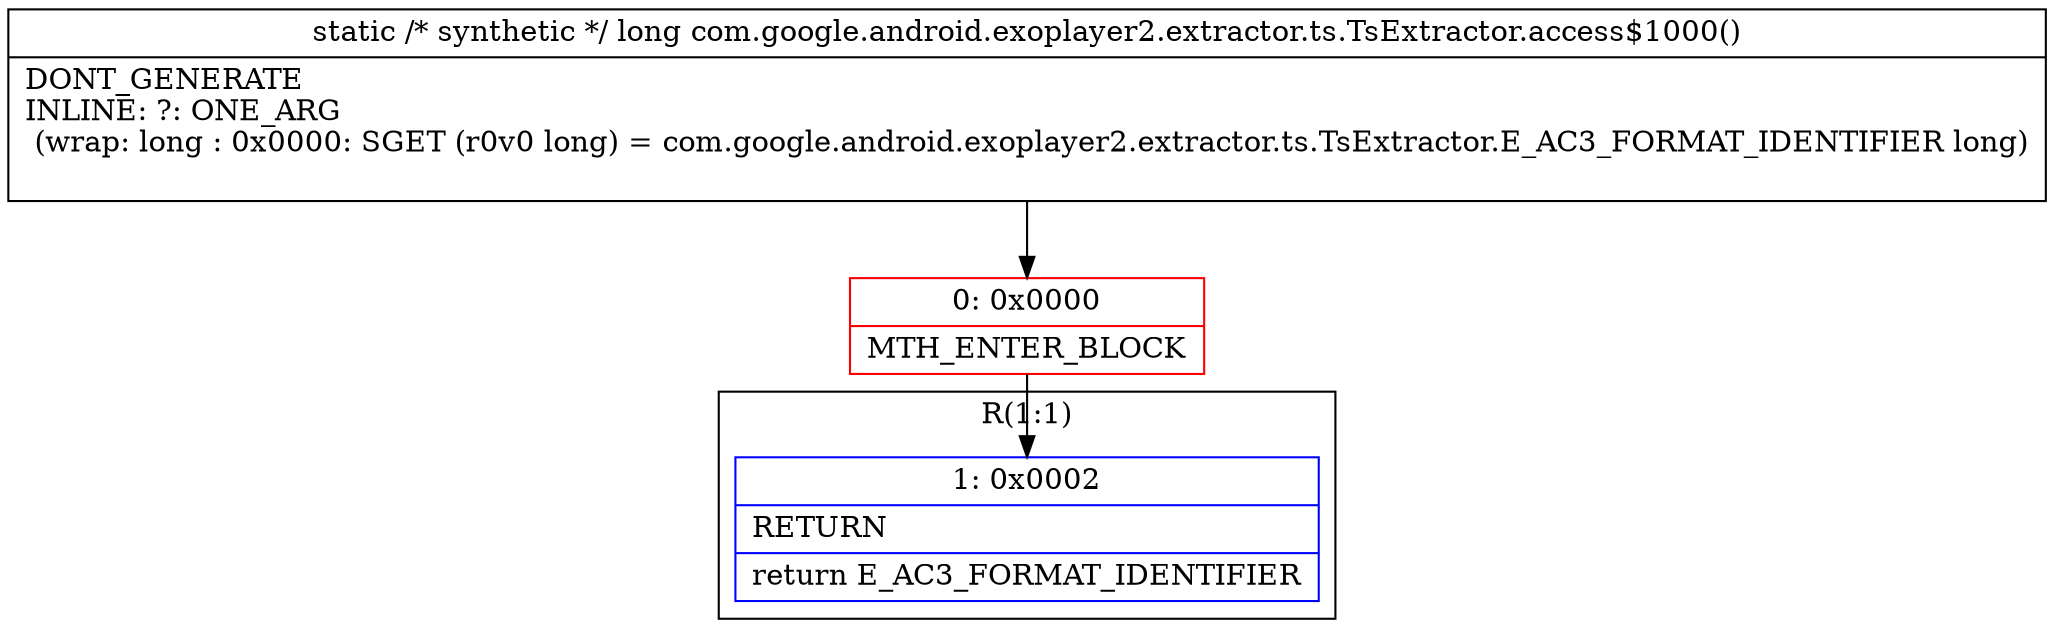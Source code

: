 digraph "CFG forcom.google.android.exoplayer2.extractor.ts.TsExtractor.access$1000()J" {
subgraph cluster_Region_2064113870 {
label = "R(1:1)";
node [shape=record,color=blue];
Node_1 [shape=record,label="{1\:\ 0x0002|RETURN\l|return E_AC3_FORMAT_IDENTIFIER\l}"];
}
Node_0 [shape=record,color=red,label="{0\:\ 0x0000|MTH_ENTER_BLOCK\l}"];
MethodNode[shape=record,label="{static \/* synthetic *\/ long com.google.android.exoplayer2.extractor.ts.TsExtractor.access$1000()  | DONT_GENERATE\lINLINE: ?: ONE_ARG  \l  (wrap: long : 0x0000: SGET  (r0v0 long) =  com.google.android.exoplayer2.extractor.ts.TsExtractor.E_AC3_FORMAT_IDENTIFIER long)\l\l}"];
MethodNode -> Node_0;
Node_0 -> Node_1;
}


